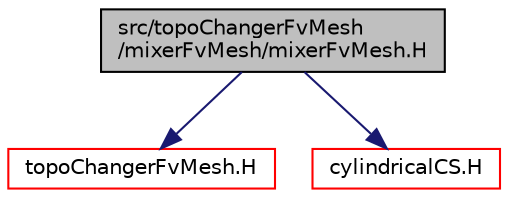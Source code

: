 digraph "src/topoChangerFvMesh/mixerFvMesh/mixerFvMesh.H"
{
  bgcolor="transparent";
  edge [fontname="Helvetica",fontsize="10",labelfontname="Helvetica",labelfontsize="10"];
  node [fontname="Helvetica",fontsize="10",shape=record];
  Node1 [label="src/topoChangerFvMesh\l/mixerFvMesh/mixerFvMesh.H",height=0.2,width=0.4,color="black", fillcolor="grey75", style="filled", fontcolor="black"];
  Node1 -> Node2 [color="midnightblue",fontsize="10",style="solid",fontname="Helvetica"];
  Node2 [label="topoChangerFvMesh.H",height=0.2,width=0.4,color="red",URL="$a10401.html"];
  Node1 -> Node3 [color="midnightblue",fontsize="10",style="solid",fontname="Helvetica"];
  Node3 [label="cylindricalCS.H",height=0.2,width=0.4,color="red",URL="$a07258.html"];
}
